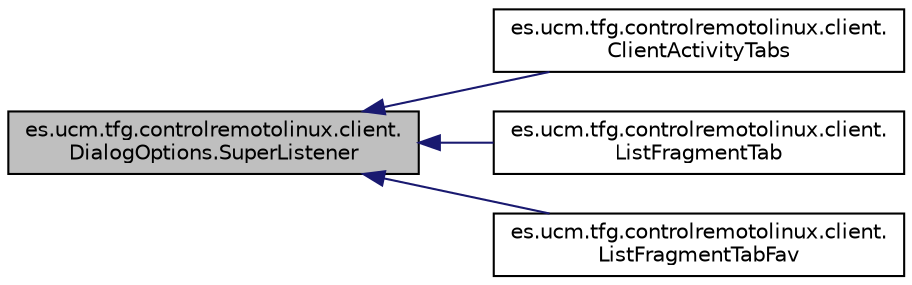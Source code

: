 digraph "es.ucm.tfg.controlremotolinux.client.DialogOptions.SuperListener"
{
  edge [fontname="Helvetica",fontsize="10",labelfontname="Helvetica",labelfontsize="10"];
  node [fontname="Helvetica",fontsize="10",shape=record];
  rankdir="LR";
  Node1 [label="es.ucm.tfg.controlremotolinux.client.\lDialogOptions.SuperListener",height=0.2,width=0.4,color="black", fillcolor="grey75", style="filled" fontcolor="black"];
  Node1 -> Node2 [dir="back",color="midnightblue",fontsize="10",style="solid"];
  Node2 [label="es.ucm.tfg.controlremotolinux.client.\lClientActivityTabs",height=0.2,width=0.4,color="black", fillcolor="white", style="filled",URL="$classes_1_1ucm_1_1tfg_1_1controlremotolinux_1_1client_1_1ClientActivityTabs.html",tooltip=": Server.cpp"];
  Node1 -> Node3 [dir="back",color="midnightblue",fontsize="10",style="solid"];
  Node3 [label="es.ucm.tfg.controlremotolinux.client.\lListFragmentTab",height=0.2,width=0.4,color="black", fillcolor="white", style="filled",URL="$classes_1_1ucm_1_1tfg_1_1controlremotolinux_1_1client_1_1ListFragmentTab.html"];
  Node1 -> Node4 [dir="back",color="midnightblue",fontsize="10",style="solid"];
  Node4 [label="es.ucm.tfg.controlremotolinux.client.\lListFragmentTabFav",height=0.2,width=0.4,color="black", fillcolor="white", style="filled",URL="$classes_1_1ucm_1_1tfg_1_1controlremotolinux_1_1client_1_1ListFragmentTabFav.html",tooltip=": ListFragmentTabFav.java"];
}
